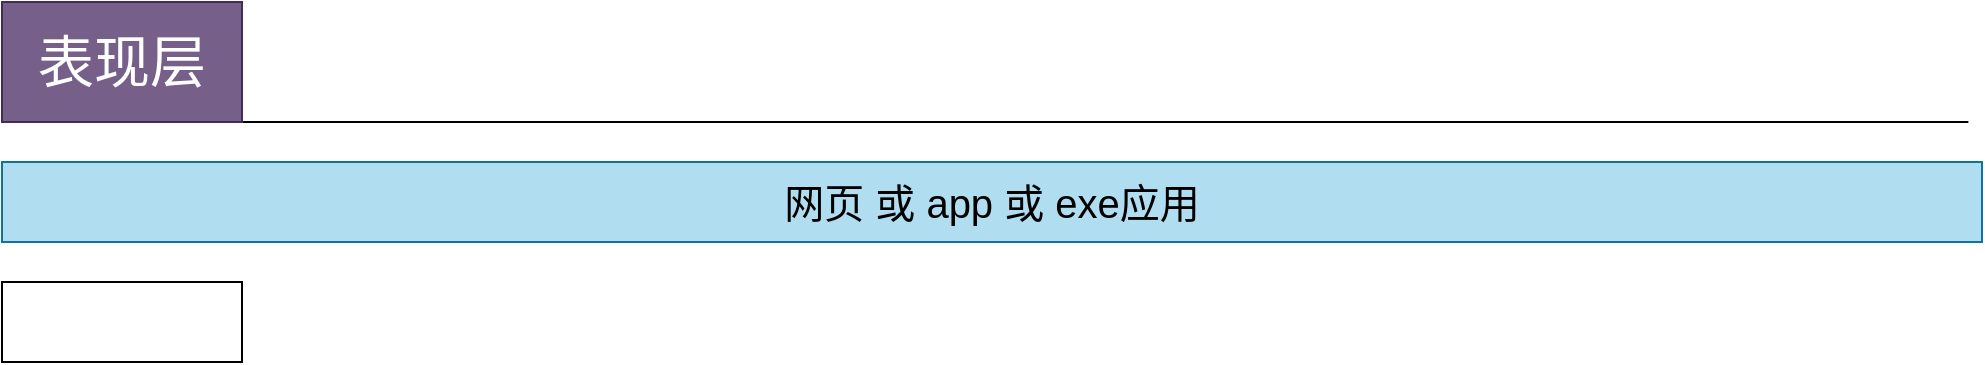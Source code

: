 <mxfile version="21.5.0" type="github">
  <diagram name="第 1 页" id="WTKTk7fBh8yMC817AvO8">
    <mxGraphModel dx="1050" dy="549" grid="1" gridSize="10" guides="1" tooltips="1" connect="1" arrows="1" fold="1" page="1" pageScale="1" pageWidth="827" pageHeight="1169" math="0" shadow="0">
      <root>
        <mxCell id="0" />
        <mxCell id="1" parent="0" />
        <mxCell id="PzNYTrcDjEHrP_zN51f8-2" value="" style="endArrow=none;html=1;rounded=0;exitX=1;exitY=0.75;exitDx=0;exitDy=0;" edge="1" parent="1">
          <mxGeometry width="50" height="50" relative="1" as="geometry">
            <mxPoint x="160" y="120" as="sourcePoint" />
            <mxPoint x="1023.2" y="120" as="targetPoint" />
          </mxGeometry>
        </mxCell>
        <mxCell id="PzNYTrcDjEHrP_zN51f8-9" value="&lt;font style=&quot;font-size: 28px;&quot;&gt;表现层&lt;/font&gt;" style="rounded=0;whiteSpace=wrap;html=1;fillColor=#76608a;fontColor=#ffffff;strokeColor=#432D57;" vertex="1" parent="1">
          <mxGeometry x="40" y="60" width="120" height="60" as="geometry" />
        </mxCell>
        <mxCell id="PzNYTrcDjEHrP_zN51f8-10" value="&lt;font style=&quot;font-size: 20px;&quot;&gt;网页 或 app 或 exe应用&lt;/font&gt;" style="rounded=0;whiteSpace=wrap;html=1;fillColor=#b1ddf0;strokeColor=#10739e;" vertex="1" parent="1">
          <mxGeometry x="40" y="140" width="990" height="40" as="geometry" />
        </mxCell>
        <mxCell id="PzNYTrcDjEHrP_zN51f8-12" value="" style="verticalLabelPosition=bottom;verticalAlign=top;html=1;shape=mxgraph.basic.rect;fillColor2=none;strokeWidth=1;size=0;indent=5;" vertex="1" parent="1">
          <mxGeometry x="40" y="200" width="120" height="40" as="geometry" />
        </mxCell>
      </root>
    </mxGraphModel>
  </diagram>
</mxfile>
